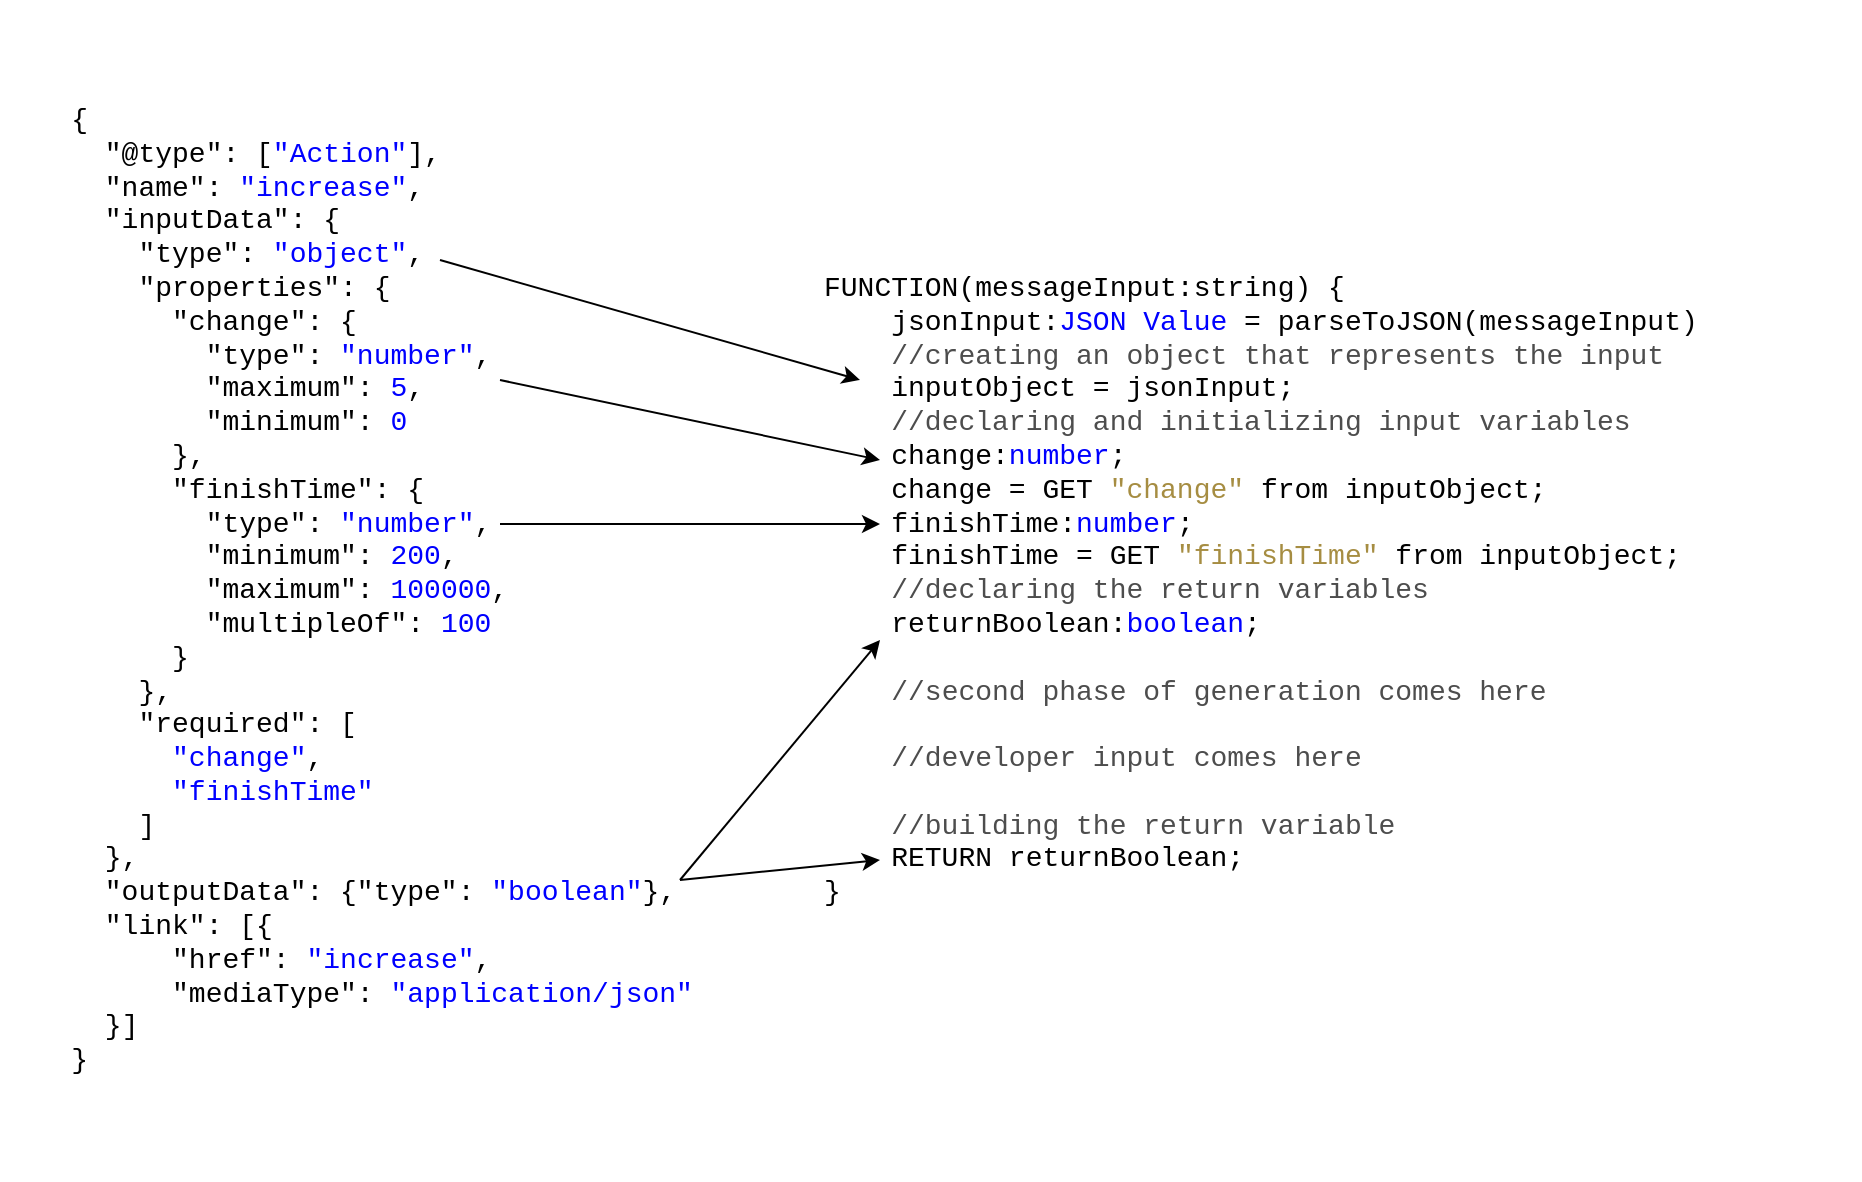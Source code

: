 <mxfile userAgent="Mozilla/5.0 (X11; Linux x86_64) AppleWebKit/537.36 (KHTML, like Gecko) draw.io/7.3.5 Chrome/58.0.303.110 Electron/1.7.5 Safari/537.36" version="7.3.5" editor="www.draw.io" type="device"><diagram id="2e44008a-72be-e6d4-3734-87d4089ed88d" name="Page-1"><mxGraphModel dx="912" dy="1986" grid="1" gridSize="10" guides="1" tooltips="1" connect="1" arrows="1" fold="1" page="1" pageScale="1" pageWidth="827" pageHeight="1169" background="#ffffff" math="0" shadow="0"><root><mxCell id="0"/><mxCell id="1" parent="0"/><mxCell id="2" value="&lt;div&gt;&amp;nbsp; &amp;nbsp; {&lt;/div&gt;&lt;div&gt;&amp;nbsp; &amp;nbsp; &amp;nbsp; &quot;@type&quot;: [&lt;span&gt;&lt;font color=&quot;#0000ff&quot;&gt;&quot;Action&quot;&lt;/font&gt;&lt;/span&gt;&lt;span&gt;],&lt;/span&gt;&lt;/div&gt;&lt;div&gt;&amp;nbsp; &amp;nbsp; &amp;nbsp; &quot;name&quot;: &lt;font color=&quot;#0000ff&quot;&gt;&quot;increase&quot;&lt;/font&gt;,&lt;/div&gt;&lt;div&gt;&amp;nbsp; &amp;nbsp; &amp;nbsp; &quot;inputData&quot;: {&lt;/div&gt;&lt;div&gt;&lt;div&gt;&amp;nbsp; &amp;nbsp; &amp;nbsp; &amp;nbsp; &quot;type&quot;: &lt;font color=&quot;#0000ff&quot;&gt;&quot;object&quot;&lt;/font&gt;,&lt;/div&gt;&lt;div&gt;&amp;nbsp; &amp;nbsp; &amp;nbsp; &amp;nbsp; &quot;properties&quot;: {&lt;/div&gt;&lt;div&gt;&amp;nbsp; &amp;nbsp; &amp;nbsp; &amp;nbsp; &amp;nbsp; &quot;change&quot;: {&lt;/div&gt;&lt;div&gt;&amp;nbsp; &amp;nbsp; &amp;nbsp; &amp;nbsp; &amp;nbsp; &amp;nbsp; &quot;type&quot;: &lt;font color=&quot;#0000ff&quot;&gt;&quot;number&quot;&lt;/font&gt;,&lt;/div&gt;&lt;div&gt;&lt;div&gt;&amp;nbsp; &amp;nbsp; &amp;nbsp; &amp;nbsp; &amp;nbsp; &amp;nbsp; &quot;maximum&quot;: &lt;font color=&quot;#0000ff&quot;&gt;5&lt;/font&gt;,&lt;/div&gt;&lt;div&gt;&amp;nbsp; &amp;nbsp; &amp;nbsp; &amp;nbsp; &amp;nbsp; &amp;nbsp; &quot;minimum&quot;: &lt;font color=&quot;#0000ff&quot;&gt;0&lt;/font&gt;&lt;/div&gt;&lt;/div&gt;&lt;div&gt;&amp;nbsp; &amp;nbsp; &amp;nbsp; &amp;nbsp; &amp;nbsp; },&lt;/div&gt;&lt;div&gt;&amp;nbsp; &amp;nbsp; &amp;nbsp; &amp;nbsp; &amp;nbsp; &quot;finishTime&quot;: {&lt;/div&gt;&lt;div&gt;&amp;nbsp; &amp;nbsp; &amp;nbsp; &amp;nbsp; &amp;nbsp; &amp;nbsp; &quot;type&quot;: &lt;font color=&quot;#0000ff&quot;&gt;&quot;number&quot;&lt;/font&gt;,&lt;/div&gt;&lt;div&gt;&amp;nbsp; &amp;nbsp; &amp;nbsp; &amp;nbsp; &amp;nbsp; &amp;nbsp; &quot;minimum&quot;: &lt;font color=&quot;#0000ff&quot;&gt;200&lt;/font&gt;,&lt;/div&gt;&lt;div&gt;&amp;nbsp; &amp;nbsp; &amp;nbsp; &amp;nbsp; &amp;nbsp; &amp;nbsp; &quot;maximum&quot;: &lt;font color=&quot;#0000ff&quot;&gt;100000&lt;/font&gt;,&lt;/div&gt;&lt;div&gt;&amp;nbsp; &amp;nbsp; &amp;nbsp; &amp;nbsp; &amp;nbsp; &amp;nbsp; &quot;multipleOf&quot;: &lt;font color=&quot;#0000ff&quot;&gt;100&lt;/font&gt;&lt;/div&gt;&lt;div&gt;&amp;nbsp; &amp;nbsp; &amp;nbsp; &amp;nbsp; &amp;nbsp; }&lt;/div&gt;&lt;/div&gt;&lt;div&gt;&amp;nbsp; &amp;nbsp; &amp;nbsp; &amp;nbsp; },&lt;/div&gt;&lt;div&gt;&lt;div&gt;&amp;nbsp; &amp;nbsp; &amp;nbsp; &amp;nbsp; &quot;required&quot;: [&lt;/div&gt;&lt;div&gt;&amp;nbsp; &amp;nbsp; &amp;nbsp; &amp;nbsp; &amp;nbsp; &lt;font color=&quot;#0000ff&quot;&gt;&quot;change&quot;&lt;/font&gt;,&lt;/div&gt;&lt;div&gt;&lt;font color=&quot;#0000ff&quot;&gt;&amp;nbsp; &amp;nbsp; &amp;nbsp; &amp;nbsp; &amp;nbsp; &quot;finishTime&quot;&lt;/font&gt;&lt;/div&gt;&lt;div&gt;&amp;nbsp; &amp;nbsp; &amp;nbsp; &amp;nbsp; ]&lt;/div&gt;&lt;/div&gt;&lt;div&gt;&amp;nbsp; &amp;nbsp; &amp;nbsp; },&lt;/div&gt;&lt;div&gt;&amp;nbsp; &amp;nbsp; &amp;nbsp; &quot;outputData&quot;: {&quot;type&quot;: &lt;font color=&quot;#0000ff&quot;&gt;&quot;boolean&quot;&lt;/font&gt;},&lt;/div&gt;&lt;div&gt;&amp;nbsp; &amp;nbsp; &amp;nbsp; &quot;link&quot;: [&lt;span&gt;{&lt;/span&gt;&lt;/div&gt;&lt;div&gt;&amp;nbsp; &amp;nbsp; &amp;nbsp; &amp;nbsp; &amp;nbsp; &quot;href&quot;: &lt;font color=&quot;#0000ff&quot;&gt;&quot;increase&quot;&lt;/font&gt;,&lt;/div&gt;&lt;div&gt;&amp;nbsp; &amp;nbsp; &amp;nbsp; &amp;nbsp; &amp;nbsp; &quot;mediaType&quot;: &lt;font color=&quot;#0000ff&quot;&gt;&quot;application/json&quot;&lt;/font&gt;&lt;/div&gt;&lt;div&gt;&amp;nbsp; &amp;nbsp; &amp;nbsp; }&lt;span&gt;]&lt;/span&gt;&lt;/div&gt;&lt;div&gt;&amp;nbsp; &amp;nbsp; }&lt;/div&gt;" style="text;html=1;strokeColor=none;fillColor=none;align=left;verticalAlign=middle;whiteSpace=wrap;fontFamily=Courier New;fontSize=14;fontColor=#000000;" parent="1" vertex="1"><mxGeometry x="30" y="-120" width="370" height="590" as="geometry"/></mxCell><mxCell id="5" value="&lt;div&gt;FUNCTION(messageInput:string) {&lt;/div&gt;&lt;div&gt;&amp;nbsp; &amp;nbsp; jsonInput:&lt;font color=&quot;#0000ff&quot;&gt;JSON Value&lt;/font&gt; = parseToJSON(messageInput)&lt;/div&gt;&lt;div&gt;&lt;font color=&quot;#4d4d4d&quot;&gt;&amp;nbsp; &amp;nbsp; //creating an object that represents the input&lt;/font&gt;&lt;/div&gt;&lt;div&gt;&amp;nbsp; &amp;nbsp; inputObject = jsonInput;&lt;/div&gt;&lt;div&gt;&amp;nbsp; &amp;nbsp; &lt;font color=&quot;#4d4d4d&quot;&gt;//declaring and initializing input variables&lt;/font&gt;&lt;/div&gt;&lt;div&gt;&amp;nbsp; &amp;nbsp; change:&lt;font color=&quot;#0000ff&quot;&gt;number&lt;/font&gt;;&lt;/div&gt;&lt;div&gt;&amp;nbsp; &amp;nbsp; change = GET &lt;font color=&quot;#a68d42&quot;&gt;&quot;change&quot;&lt;/font&gt; from inputObject;&lt;/div&gt;&lt;div&gt;&amp;nbsp; &amp;nbsp; finishTime:&lt;font color=&quot;#0000ff&quot;&gt;number&lt;/font&gt;;&lt;/div&gt;&lt;div&gt;&amp;nbsp; &amp;nbsp; finishTime = GET &lt;font color=&quot;#a68d42&quot;&gt;&quot;finishTime&quot;&lt;/font&gt; from inputObject;&lt;/div&gt;&lt;div&gt;&lt;font color=&quot;#4d4d4d&quot;&gt;&amp;nbsp; &amp;nbsp; //declaring the return variables&lt;/font&gt;&lt;/div&gt;&lt;div&gt;&amp;nbsp; &amp;nbsp; returnBoolean:&lt;font color=&quot;#0000ff&quot;&gt;boolean&lt;/font&gt;;&lt;/div&gt;&lt;div&gt;&lt;br&gt;&lt;/div&gt;&lt;div&gt;&amp;nbsp;&lt;font color=&quot;#4d4d4d&quot;&gt; &amp;nbsp; //second phase of generation comes here&lt;/font&gt;&lt;/div&gt;&lt;div&gt;&lt;font color=&quot;#4d4d4d&quot;&gt;&lt;br&gt;&lt;/font&gt;&lt;/div&gt;&lt;div&gt;&lt;font color=&quot;#4d4d4d&quot;&gt;&amp;nbsp; &amp;nbsp; //developer input comes here&lt;/font&gt;&lt;/div&gt;&lt;div&gt;&lt;font color=&quot;#4d4d4d&quot;&gt;&lt;br&gt;&lt;/font&gt;&lt;/div&gt;&lt;div&gt;&lt;font color=&quot;#4d4d4d&quot;&gt;&amp;nbsp; &amp;nbsp; //building the return variable&lt;/font&gt;&lt;/div&gt;&lt;div&gt;&amp;nbsp; &amp;nbsp; RETURN returnBoolean;&lt;/div&gt;&lt;div&gt;}&lt;/div&gt;" style="text;html=1;strokeColor=none;fillColor=none;align=left;verticalAlign=middle;whiteSpace=wrap;fontFamily=Courier New;fontSize=14;fontColor=#000000;" parent="1" vertex="1"><mxGeometry x="440" y="15" width="520" height="320" as="geometry"/></mxCell><mxCell id="7" value="" style="endArrow=classic;html=1;strokeColor=#000000;strokeWidth=1;fontFamily=Courier New;fontSize=14;fontColor=#000000;" parent="1" edge="1"><mxGeometry width="50" height="50" relative="1" as="geometry"><mxPoint x="250" y="10" as="sourcePoint"/><mxPoint x="460" y="70" as="targetPoint"/></mxGeometry></mxCell><mxCell id="8" value="" style="endArrow=classic;html=1;strokeColor=#000000;strokeWidth=1;fontFamily=Courier New;fontSize=14;fontColor=#000000;" parent="1" edge="1"><mxGeometry width="50" height="50" relative="1" as="geometry"><mxPoint x="280" y="70" as="sourcePoint"/><mxPoint x="470" y="110" as="targetPoint"/></mxGeometry></mxCell><mxCell id="9" value="" style="endArrow=classic;html=1;strokeColor=#000000;strokeWidth=1;fontFamily=Courier New;fontSize=14;fontColor=#000000;" parent="1" edge="1"><mxGeometry width="50" height="50" relative="1" as="geometry"><mxPoint x="280" y="142" as="sourcePoint"/><mxPoint x="470" y="142" as="targetPoint"/></mxGeometry></mxCell><mxCell id="10" value="" style="endArrow=classic;html=1;strokeColor=#000000;strokeWidth=1;fontFamily=Courier New;fontSize=14;fontColor=#000000;" parent="1" edge="1"><mxGeometry width="50" height="50" relative="1" as="geometry"><mxPoint x="370" y="320" as="sourcePoint"/><mxPoint x="470" y="200" as="targetPoint"/></mxGeometry></mxCell><mxCell id="11" value="" style="endArrow=classic;html=1;strokeColor=#000000;strokeWidth=1;fontFamily=Courier New;fontSize=14;fontColor=#000000;" parent="1" edge="1"><mxGeometry width="50" height="50" relative="1" as="geometry"><mxPoint x="370" y="320" as="sourcePoint"/><mxPoint x="470" y="310" as="targetPoint"/></mxGeometry></mxCell></root></mxGraphModel></diagram></mxfile>
